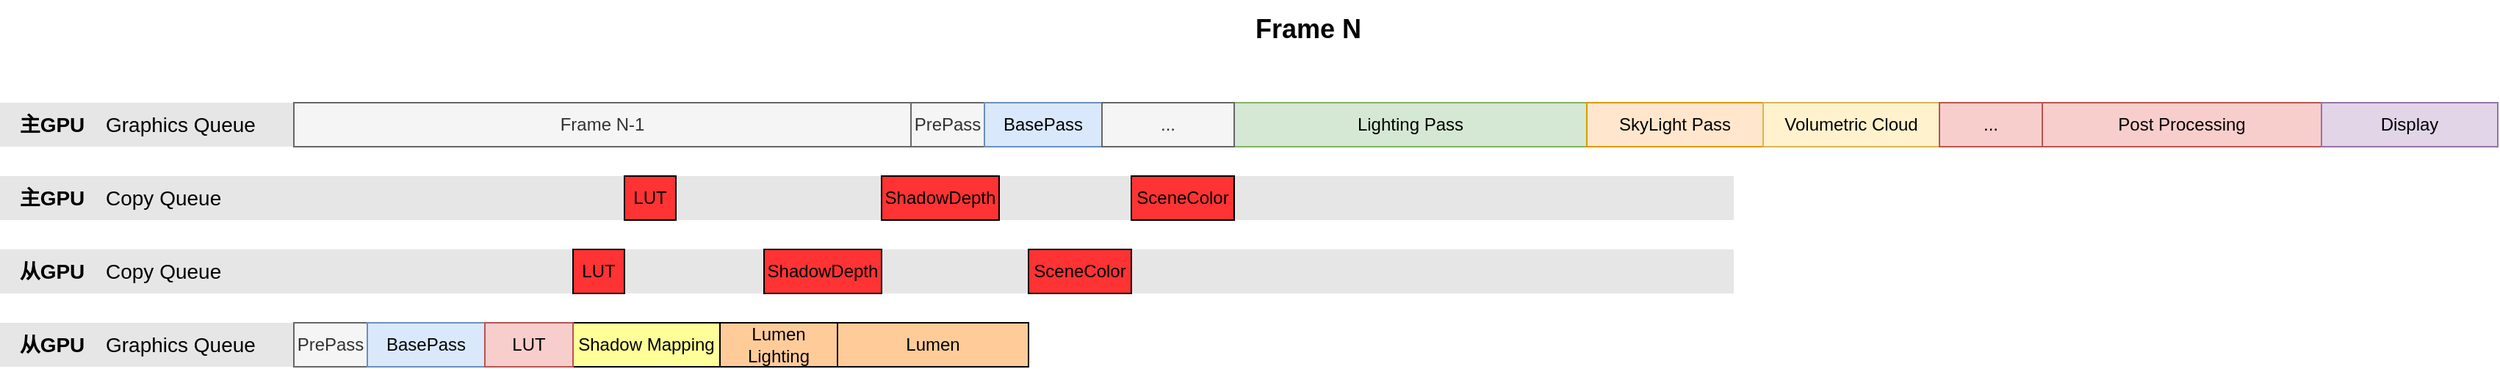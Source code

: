 <mxfile version="24.4.0" type="github">
  <diagram name="第 1 页" id="W9WQcyDblY8BYKCmj8dJ">
    <mxGraphModel dx="2074" dy="1067" grid="1" gridSize="10" guides="1" tooltips="1" connect="1" arrows="1" fold="1" page="1" pageScale="1" pageWidth="2339" pageHeight="3300" math="0" shadow="0">
      <root>
        <mxCell id="0" />
        <mxCell id="1" parent="0" />
        <mxCell id="ufHINzM9x3mb9llRD8_A-1" value="PrePass" style="rounded=0;whiteSpace=wrap;html=1;fillColor=#f5f5f5;fontColor=#333333;strokeColor=#666666;" parent="1" vertex="1">
          <mxGeometry x="620" y="250" width="50" height="30" as="geometry" />
        </mxCell>
        <mxCell id="ufHINzM9x3mb9llRD8_A-2" value="BasePass" style="rounded=0;whiteSpace=wrap;html=1;fillColor=#dae8fc;strokeColor=#6c8ebf;" parent="1" vertex="1">
          <mxGeometry x="670" y="250" width="80" height="30" as="geometry" />
        </mxCell>
        <mxCell id="ufHINzM9x3mb9llRD8_A-3" value="Lighting Pass" style="rounded=0;whiteSpace=wrap;html=1;fillColor=#d5e8d4;strokeColor=#82b366;" parent="1" vertex="1">
          <mxGeometry x="840" y="250" width="240" height="30" as="geometry" />
        </mxCell>
        <mxCell id="ufHINzM9x3mb9llRD8_A-6" value="SkyLight Pass" style="rounded=0;whiteSpace=wrap;html=1;fillColor=#ffe6cc;strokeColor=#d79b00;" parent="1" vertex="1">
          <mxGeometry x="1080" y="250" width="120" height="30" as="geometry" />
        </mxCell>
        <mxCell id="ufHINzM9x3mb9llRD8_A-7" value="Volumetric Cloud" style="rounded=0;whiteSpace=wrap;html=1;fillColor=#fff2cc;strokeColor=#d6b656;" parent="1" vertex="1">
          <mxGeometry x="1200" y="250" width="120" height="30" as="geometry" />
        </mxCell>
        <mxCell id="ufHINzM9x3mb9llRD8_A-8" value="..." style="rounded=0;whiteSpace=wrap;html=1;fillColor=#f8cecc;strokeColor=#b85450;" parent="1" vertex="1">
          <mxGeometry x="1320" y="250" width="70" height="30" as="geometry" />
        </mxCell>
        <mxCell id="ufHINzM9x3mb9llRD8_A-9" value="Post Processing" style="rounded=0;whiteSpace=wrap;html=1;fillColor=#f8cecc;strokeColor=#b85450;" parent="1" vertex="1">
          <mxGeometry x="1390" y="250" width="190" height="30" as="geometry" />
        </mxCell>
        <mxCell id="ufHINzM9x3mb9llRD8_A-10" value="Display" style="rounded=0;whiteSpace=wrap;html=1;fillColor=#e1d5e7;strokeColor=#9673a6;" parent="1" vertex="1">
          <mxGeometry x="1580" y="250" width="120" height="30" as="geometry" />
        </mxCell>
        <mxCell id="ufHINzM9x3mb9llRD8_A-23" value="&lt;font style=&quot;font-size: 14px;&quot;&gt;&lt;b style=&quot;&quot;&gt;主GPU&lt;/b&gt;&lt;/font&gt;" style="text;html=1;align=center;verticalAlign=middle;resizable=0;points=[];autosize=1;strokeColor=none;fillColor=#E6E6E6;gradientColor=none;" parent="1" vertex="1">
          <mxGeometry y="250" width="70" height="30" as="geometry" />
        </mxCell>
        <mxCell id="ufHINzM9x3mb9llRD8_A-24" value="&lt;font style=&quot;font-size: 14px;&quot;&gt;Graphics Queue&lt;/font&gt;" style="text;html=1;align=left;verticalAlign=middle;resizable=0;points=[];autosize=1;strokeColor=none;fillColor=#E6E6E6;" parent="1" vertex="1">
          <mxGeometry x="70" y="250" width="130" height="30" as="geometry" />
        </mxCell>
        <mxCell id="ufHINzM9x3mb9llRD8_A-25" value="&lt;font style=&quot;font-size: 14px;&quot;&gt;&lt;b style=&quot;&quot;&gt;主GPU&lt;/b&gt;&lt;/font&gt;" style="text;html=1;align=center;verticalAlign=middle;resizable=0;points=[];autosize=1;strokeColor=none;fillColor=#E6E6E6;gradientColor=none;" parent="1" vertex="1">
          <mxGeometry y="300" width="70" height="30" as="geometry" />
        </mxCell>
        <mxCell id="ufHINzM9x3mb9llRD8_A-26" value="&lt;font style=&quot;font-size: 14px;&quot;&gt;Copy&lt;/font&gt;&lt;span style=&quot;font-size: 14px; background-color: initial;&quot;&gt;&amp;nbsp;Queue&amp;nbsp; &amp;nbsp; &amp;nbsp; &amp;nbsp; &amp;nbsp; &amp;nbsp; &amp;nbsp; &amp;nbsp; &amp;nbsp; &amp;nbsp; &amp;nbsp; &amp;nbsp; &amp;nbsp; &amp;nbsp; &amp;nbsp; &amp;nbsp; &amp;nbsp; &amp;nbsp; &amp;nbsp; &amp;nbsp;&amp;nbsp;&lt;/span&gt;&lt;span style=&quot;font-size: 14px;&quot;&gt;&amp;nbsp;&amp;nbsp; &amp;nbsp; &amp;nbsp; &amp;nbsp; &amp;nbsp; &amp;nbsp; &amp;nbsp; &amp;nbsp; &amp;nbsp; &amp;nbsp; &amp;nbsp; &amp;nbsp; &amp;nbsp; &amp;nbsp; &amp;nbsp; &amp;nbsp; &amp;nbsp;&amp;nbsp;&lt;/span&gt;&lt;span style=&quot;font-size: 14px;&quot;&gt;&amp;nbsp;&amp;nbsp; &amp;nbsp; &amp;nbsp; &amp;nbsp; &amp;nbsp; &amp;nbsp; &amp;nbsp; &amp;nbsp; &amp;nbsp; &amp;nbsp; &amp;nbsp; &amp;nbsp; &amp;nbsp; &amp;nbsp; &amp;nbsp; &amp;nbsp; &amp;nbsp;&amp;nbsp;&lt;/span&gt;&lt;span style=&quot;font-size: 14px;&quot;&gt;&amp;nbsp;&amp;nbsp; &amp;nbsp; &amp;nbsp; &amp;nbsp; &amp;nbsp; &amp;nbsp; &amp;nbsp; &amp;nbsp; &amp;nbsp; &amp;nbsp; &amp;nbsp; &amp;nbsp; &amp;nbsp; &amp;nbsp; &amp;nbsp; &amp;nbsp; &amp;nbsp;&amp;nbsp;&lt;/span&gt;&lt;span style=&quot;font-size: 14px;&quot;&gt;&amp;nbsp;&amp;nbsp; &amp;nbsp; &amp;nbsp; &amp;nbsp; &amp;nbsp; &amp;nbsp; &amp;nbsp; &amp;nbsp; &amp;nbsp; &amp;nbsp; &amp;nbsp; &amp;nbsp; &amp;nbsp; &amp;nbsp; &amp;nbsp; &amp;nbsp; &amp;nbsp;&amp;nbsp;&lt;/span&gt;&lt;span style=&quot;font-size: 14px;&quot;&gt;&amp;nbsp;&amp;nbsp; &amp;nbsp; &amp;nbsp; &amp;nbsp; &amp;nbsp; &amp;nbsp; &amp;nbsp; &amp;nbsp; &amp;nbsp; &amp;nbsp; &amp;nbsp; &amp;nbsp; &amp;nbsp; &amp;nbsp; &amp;nbsp; &amp;nbsp; &amp;nbsp;&amp;nbsp;&lt;/span&gt;&lt;span style=&quot;font-size: 14px;&quot;&gt;&amp;nbsp; &amp;nbsp; &amp;nbsp; &amp;nbsp; &amp;nbsp; &amp;nbsp; &amp;nbsp; &amp;nbsp; &amp;nbsp; &amp;nbsp; &amp;nbsp; &amp;nbsp; &amp;nbsp; &amp;nbsp; &amp;nbsp; &amp;nbsp; &amp;nbsp; &amp;nbsp; &amp;nbsp; &amp;nbsp;&amp;nbsp;&lt;/span&gt;&lt;span style=&quot;font-size: 14px;&quot;&gt;&amp;nbsp; &amp;nbsp; &amp;nbsp;&lt;/span&gt;" style="text;html=1;align=left;verticalAlign=middle;resizable=0;points=[];autosize=1;strokeColor=none;fillColor=#E6E6E6;" parent="1" vertex="1">
          <mxGeometry x="70" y="300" width="1110" height="30" as="geometry" />
        </mxCell>
        <mxCell id="ufHINzM9x3mb9llRD8_A-27" value="&lt;font style=&quot;font-size: 14px;&quot;&gt;&lt;b style=&quot;&quot;&gt;从GPU&lt;/b&gt;&lt;/font&gt;" style="text;html=1;align=center;verticalAlign=middle;resizable=0;points=[];autosize=1;strokeColor=none;fillColor=#E6E6E6;gradientColor=none;" parent="1" vertex="1">
          <mxGeometry y="400" width="70" height="30" as="geometry" />
        </mxCell>
        <mxCell id="ufHINzM9x3mb9llRD8_A-28" value="&lt;font style=&quot;font-size: 14px;&quot;&gt;Graphics Queue&lt;/font&gt;" style="text;html=1;align=left;verticalAlign=middle;resizable=0;points=[];autosize=1;strokeColor=none;fillColor=#E6E6E6;" parent="1" vertex="1">
          <mxGeometry x="70" y="400" width="130" height="30" as="geometry" />
        </mxCell>
        <mxCell id="ufHINzM9x3mb9llRD8_A-32" value="&lt;font style=&quot;font-size: 14px;&quot;&gt;&lt;b style=&quot;&quot;&gt;从GPU&lt;/b&gt;&lt;/font&gt;" style="text;html=1;align=center;verticalAlign=middle;resizable=0;points=[];autosize=1;strokeColor=none;fillColor=#E6E6E6;gradientColor=none;" parent="1" vertex="1">
          <mxGeometry y="350" width="70" height="30" as="geometry" />
        </mxCell>
        <mxCell id="ufHINzM9x3mb9llRD8_A-33" value="&lt;font style=&quot;font-size: 14px;&quot;&gt;Copy&lt;/font&gt;&lt;span style=&quot;font-size: 14px; background-color: initial;&quot;&gt;&amp;nbsp;Queue&amp;nbsp; &amp;nbsp; &amp;nbsp; &amp;nbsp; &amp;nbsp; &amp;nbsp; &amp;nbsp; &amp;nbsp; &amp;nbsp; &amp;nbsp; &amp;nbsp; &amp;nbsp; &amp;nbsp; &amp;nbsp; &amp;nbsp; &amp;nbsp; &amp;nbsp; &amp;nbsp; &amp;nbsp; &amp;nbsp;&amp;nbsp;&lt;/span&gt;&lt;span style=&quot;font-size: 14px;&quot;&gt;&amp;nbsp;&amp;nbsp; &amp;nbsp; &amp;nbsp; &amp;nbsp; &amp;nbsp; &amp;nbsp; &amp;nbsp; &amp;nbsp; &amp;nbsp; &amp;nbsp; &amp;nbsp; &amp;nbsp; &amp;nbsp; &amp;nbsp; &amp;nbsp; &amp;nbsp; &amp;nbsp;&amp;nbsp;&lt;/span&gt;&lt;span style=&quot;font-size: 14px;&quot;&gt;&amp;nbsp;&amp;nbsp; &amp;nbsp; &amp;nbsp; &amp;nbsp; &amp;nbsp; &amp;nbsp; &amp;nbsp; &amp;nbsp; &amp;nbsp; &amp;nbsp; &amp;nbsp; &amp;nbsp; &amp;nbsp; &amp;nbsp; &amp;nbsp; &amp;nbsp; &amp;nbsp;&amp;nbsp;&lt;/span&gt;&lt;span style=&quot;font-size: 14px;&quot;&gt;&amp;nbsp;&amp;nbsp; &amp;nbsp; &amp;nbsp; &amp;nbsp; &amp;nbsp; &amp;nbsp; &amp;nbsp; &amp;nbsp; &amp;nbsp; &amp;nbsp; &amp;nbsp; &amp;nbsp; &amp;nbsp; &amp;nbsp; &amp;nbsp; &amp;nbsp; &amp;nbsp;&amp;nbsp;&lt;/span&gt;&lt;span style=&quot;font-size: 14px;&quot;&gt;&amp;nbsp;&amp;nbsp; &amp;nbsp; &amp;nbsp; &amp;nbsp; &amp;nbsp; &amp;nbsp; &amp;nbsp; &amp;nbsp; &amp;nbsp; &amp;nbsp; &amp;nbsp; &amp;nbsp; &amp;nbsp; &amp;nbsp; &amp;nbsp; &amp;nbsp; &amp;nbsp;&amp;nbsp;&lt;/span&gt;&lt;span style=&quot;font-size: 14px;&quot;&gt;&amp;nbsp;&amp;nbsp; &amp;nbsp; &amp;nbsp; &amp;nbsp; &amp;nbsp; &amp;nbsp; &amp;nbsp; &amp;nbsp; &amp;nbsp; &amp;nbsp; &amp;nbsp; &amp;nbsp; &amp;nbsp; &amp;nbsp; &amp;nbsp; &amp;nbsp; &amp;nbsp;&amp;nbsp;&lt;/span&gt;&lt;span style=&quot;font-size: 14px;&quot;&gt;&amp;nbsp; &amp;nbsp; &amp;nbsp; &amp;nbsp; &amp;nbsp; &amp;nbsp; &amp;nbsp; &amp;nbsp; &amp;nbsp; &amp;nbsp; &amp;nbsp; &amp;nbsp; &amp;nbsp; &amp;nbsp; &amp;nbsp; &amp;nbsp; &amp;nbsp; &amp;nbsp; &amp;nbsp;&lt;/span&gt;&lt;span style=&quot;font-size: 14px;&quot;&gt;&amp;nbsp; &amp;nbsp; &amp;nbsp; &amp;nbsp;&lt;/span&gt;" style="text;html=1;align=left;verticalAlign=middle;resizable=0;points=[];autosize=1;strokeColor=none;fillColor=#E6E6E6;" parent="1" vertex="1">
          <mxGeometry x="70" y="350" width="1110" height="30" as="geometry" />
        </mxCell>
        <mxCell id="ufHINzM9x3mb9llRD8_A-16" value="ShadowDepth" style="rounded=0;whiteSpace=wrap;html=1;fillColor=#FF3333;" parent="1" vertex="1">
          <mxGeometry x="520" y="350" width="80" height="30" as="geometry" />
        </mxCell>
        <mxCell id="ufHINzM9x3mb9llRD8_A-20" value="SceneColor" style="rounded=0;whiteSpace=wrap;html=1;fillColor=#FF3333;" parent="1" vertex="1">
          <mxGeometry x="700" y="350" width="70" height="30" as="geometry" />
        </mxCell>
        <mxCell id="ufHINzM9x3mb9llRD8_A-14" value="LUT" style="rounded=0;whiteSpace=wrap;html=1;fillColor=#FF3333;" parent="1" vertex="1">
          <mxGeometry x="390" y="350" width="35" height="30" as="geometry" />
        </mxCell>
        <mxCell id="ufHINzM9x3mb9llRD8_A-42" value="&lt;b&gt;&lt;font style=&quot;font-size: 18px;&quot;&gt;Frame N&lt;/font&gt;&lt;/b&gt;" style="text;html=1;align=center;verticalAlign=middle;resizable=0;points=[];autosize=1;strokeColor=none;fillColor=none;" parent="1" vertex="1">
          <mxGeometry x="840" y="180" width="100" height="40" as="geometry" />
        </mxCell>
        <mxCell id="1-rSRv_dk_VaTTCNZSAu-2" value="Lumen Lighting" style="rounded=0;whiteSpace=wrap;html=1;fillColor=#FFCC99;" vertex="1" parent="1">
          <mxGeometry x="490" y="400" width="80" height="30" as="geometry" />
        </mxCell>
        <mxCell id="1-rSRv_dk_VaTTCNZSAu-3" value="Shadow Mapping" style="rounded=0;whiteSpace=wrap;html=1;fillColor=#FFFF99;" vertex="1" parent="1">
          <mxGeometry x="390" y="400" width="100" height="30" as="geometry" />
        </mxCell>
        <mxCell id="1-rSRv_dk_VaTTCNZSAu-4" value="Lumen" style="rounded=0;whiteSpace=wrap;html=1;fillColor=#FFCC99;" vertex="1" parent="1">
          <mxGeometry x="570" y="400" width="130" height="30" as="geometry" />
        </mxCell>
        <mxCell id="1-rSRv_dk_VaTTCNZSAu-5" value="PrePass" style="rounded=0;whiteSpace=wrap;html=1;fillColor=#f5f5f5;fontColor=#333333;strokeColor=#666666;" vertex="1" parent="1">
          <mxGeometry x="200" y="400" width="50" height="30" as="geometry" />
        </mxCell>
        <mxCell id="1-rSRv_dk_VaTTCNZSAu-6" value="BasePass" style="rounded=0;whiteSpace=wrap;html=1;fillColor=#dae8fc;strokeColor=#6c8ebf;" vertex="1" parent="1">
          <mxGeometry x="250" y="400" width="80" height="30" as="geometry" />
        </mxCell>
        <mxCell id="1-rSRv_dk_VaTTCNZSAu-7" value="LUT" style="rounded=0;whiteSpace=wrap;html=1;fillColor=#f8cecc;strokeColor=#b85450;" vertex="1" parent="1">
          <mxGeometry x="330" y="400" width="60" height="30" as="geometry" />
        </mxCell>
        <mxCell id="1-rSRv_dk_VaTTCNZSAu-8" value="Frame N-1" style="rounded=0;whiteSpace=wrap;html=1;fillColor=#f5f5f5;fontColor=#333333;strokeColor=#666666;" vertex="1" parent="1">
          <mxGeometry x="200" y="250" width="420" height="30" as="geometry" />
        </mxCell>
        <mxCell id="1-rSRv_dk_VaTTCNZSAu-10" value="LUT" style="rounded=0;whiteSpace=wrap;html=1;fillColor=#FF3333;" vertex="1" parent="1">
          <mxGeometry x="425" y="300" width="35" height="30" as="geometry" />
        </mxCell>
        <mxCell id="1-rSRv_dk_VaTTCNZSAu-11" value="ShadowDepth" style="rounded=0;whiteSpace=wrap;html=1;fillColor=#FF3333;" vertex="1" parent="1">
          <mxGeometry x="600" y="300" width="80" height="30" as="geometry" />
        </mxCell>
        <mxCell id="1-rSRv_dk_VaTTCNZSAu-13" value="..." style="rounded=0;whiteSpace=wrap;html=1;fillColor=#f5f5f5;fontColor=#333333;strokeColor=#666666;" vertex="1" parent="1">
          <mxGeometry x="750" y="250" width="90" height="30" as="geometry" />
        </mxCell>
        <mxCell id="1-rSRv_dk_VaTTCNZSAu-14" value="SceneColor" style="rounded=0;whiteSpace=wrap;html=1;fillColor=#FF3333;" vertex="1" parent="1">
          <mxGeometry x="770" y="300" width="70" height="30" as="geometry" />
        </mxCell>
      </root>
    </mxGraphModel>
  </diagram>
</mxfile>
